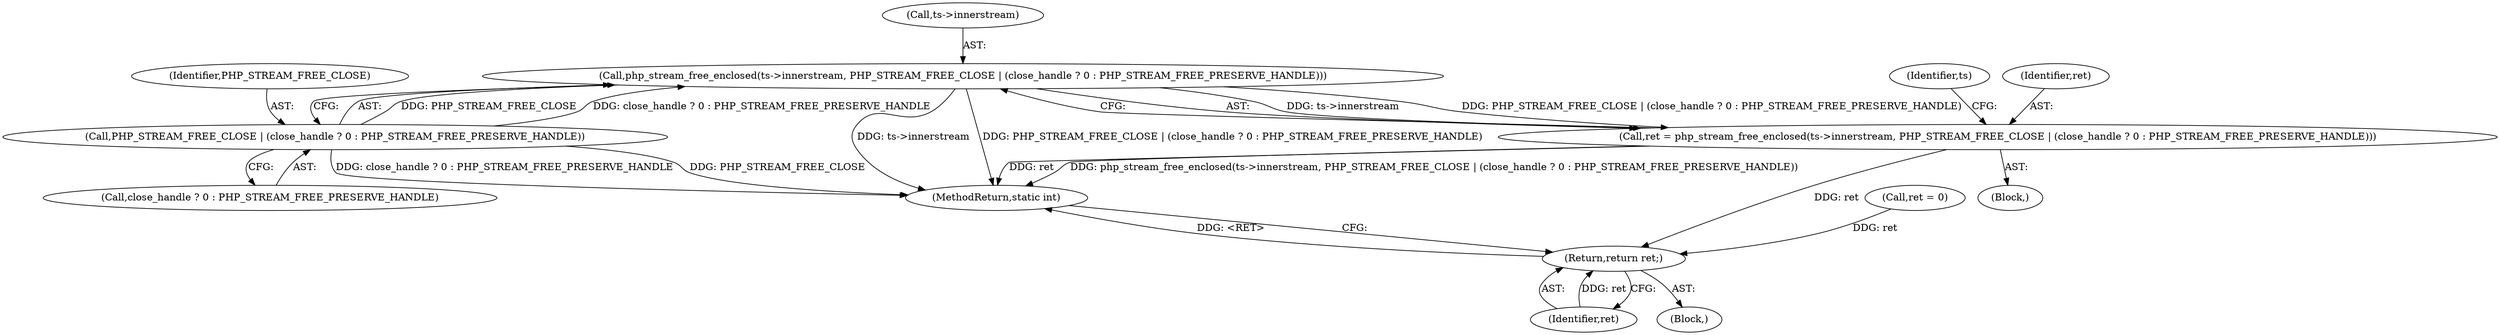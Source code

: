 digraph "0_php_6297a117d77fa3a0df2e21ca926a92c231819cd5_4@API" {
"1000124" [label="(Call,php_stream_free_enclosed(ts->innerstream, PHP_STREAM_FREE_CLOSE | (close_handle ? 0 : PHP_STREAM_FREE_PRESERVE_HANDLE)))"];
"1000128" [label="(Call,PHP_STREAM_FREE_CLOSE | (close_handle ? 0 : PHP_STREAM_FREE_PRESERVE_HANDLE))"];
"1000122" [label="(Call,ret = php_stream_free_enclosed(ts->innerstream, PHP_STREAM_FREE_CLOSE | (close_handle ? 0 : PHP_STREAM_FREE_PRESERVE_HANDLE)))"];
"1000151" [label="(Return,return ret;)"];
"1000124" [label="(Call,php_stream_free_enclosed(ts->innerstream, PHP_STREAM_FREE_CLOSE | (close_handle ? 0 : PHP_STREAM_FREE_PRESERVE_HANDLE)))"];
"1000152" [label="(Identifier,ret)"];
"1000136" [label="(Call,ret = 0)"];
"1000123" [label="(Identifier,ret)"];
"1000141" [label="(Identifier,ts)"];
"1000121" [label="(Block,)"];
"1000151" [label="(Return,return ret;)"];
"1000153" [label="(MethodReturn,static int)"];
"1000103" [label="(Block,)"];
"1000129" [label="(Identifier,PHP_STREAM_FREE_CLOSE)"];
"1000125" [label="(Call,ts->innerstream)"];
"1000128" [label="(Call,PHP_STREAM_FREE_CLOSE | (close_handle ? 0 : PHP_STREAM_FREE_PRESERVE_HANDLE))"];
"1000122" [label="(Call,ret = php_stream_free_enclosed(ts->innerstream, PHP_STREAM_FREE_CLOSE | (close_handle ? 0 : PHP_STREAM_FREE_PRESERVE_HANDLE)))"];
"1000130" [label="(Call,close_handle ? 0 : PHP_STREAM_FREE_PRESERVE_HANDLE)"];
"1000124" -> "1000122"  [label="AST: "];
"1000124" -> "1000128"  [label="CFG: "];
"1000125" -> "1000124"  [label="AST: "];
"1000128" -> "1000124"  [label="AST: "];
"1000122" -> "1000124"  [label="CFG: "];
"1000124" -> "1000153"  [label="DDG: ts->innerstream"];
"1000124" -> "1000153"  [label="DDG: PHP_STREAM_FREE_CLOSE | (close_handle ? 0 : PHP_STREAM_FREE_PRESERVE_HANDLE)"];
"1000124" -> "1000122"  [label="DDG: ts->innerstream"];
"1000124" -> "1000122"  [label="DDG: PHP_STREAM_FREE_CLOSE | (close_handle ? 0 : PHP_STREAM_FREE_PRESERVE_HANDLE)"];
"1000128" -> "1000124"  [label="DDG: PHP_STREAM_FREE_CLOSE"];
"1000128" -> "1000124"  [label="DDG: close_handle ? 0 : PHP_STREAM_FREE_PRESERVE_HANDLE"];
"1000128" -> "1000130"  [label="CFG: "];
"1000129" -> "1000128"  [label="AST: "];
"1000130" -> "1000128"  [label="AST: "];
"1000128" -> "1000153"  [label="DDG: close_handle ? 0 : PHP_STREAM_FREE_PRESERVE_HANDLE"];
"1000128" -> "1000153"  [label="DDG: PHP_STREAM_FREE_CLOSE"];
"1000122" -> "1000121"  [label="AST: "];
"1000123" -> "1000122"  [label="AST: "];
"1000141" -> "1000122"  [label="CFG: "];
"1000122" -> "1000153"  [label="DDG: ret"];
"1000122" -> "1000153"  [label="DDG: php_stream_free_enclosed(ts->innerstream, PHP_STREAM_FREE_CLOSE | (close_handle ? 0 : PHP_STREAM_FREE_PRESERVE_HANDLE))"];
"1000122" -> "1000151"  [label="DDG: ret"];
"1000151" -> "1000103"  [label="AST: "];
"1000151" -> "1000152"  [label="CFG: "];
"1000152" -> "1000151"  [label="AST: "];
"1000153" -> "1000151"  [label="CFG: "];
"1000151" -> "1000153"  [label="DDG: <RET>"];
"1000152" -> "1000151"  [label="DDG: ret"];
"1000136" -> "1000151"  [label="DDG: ret"];
}
